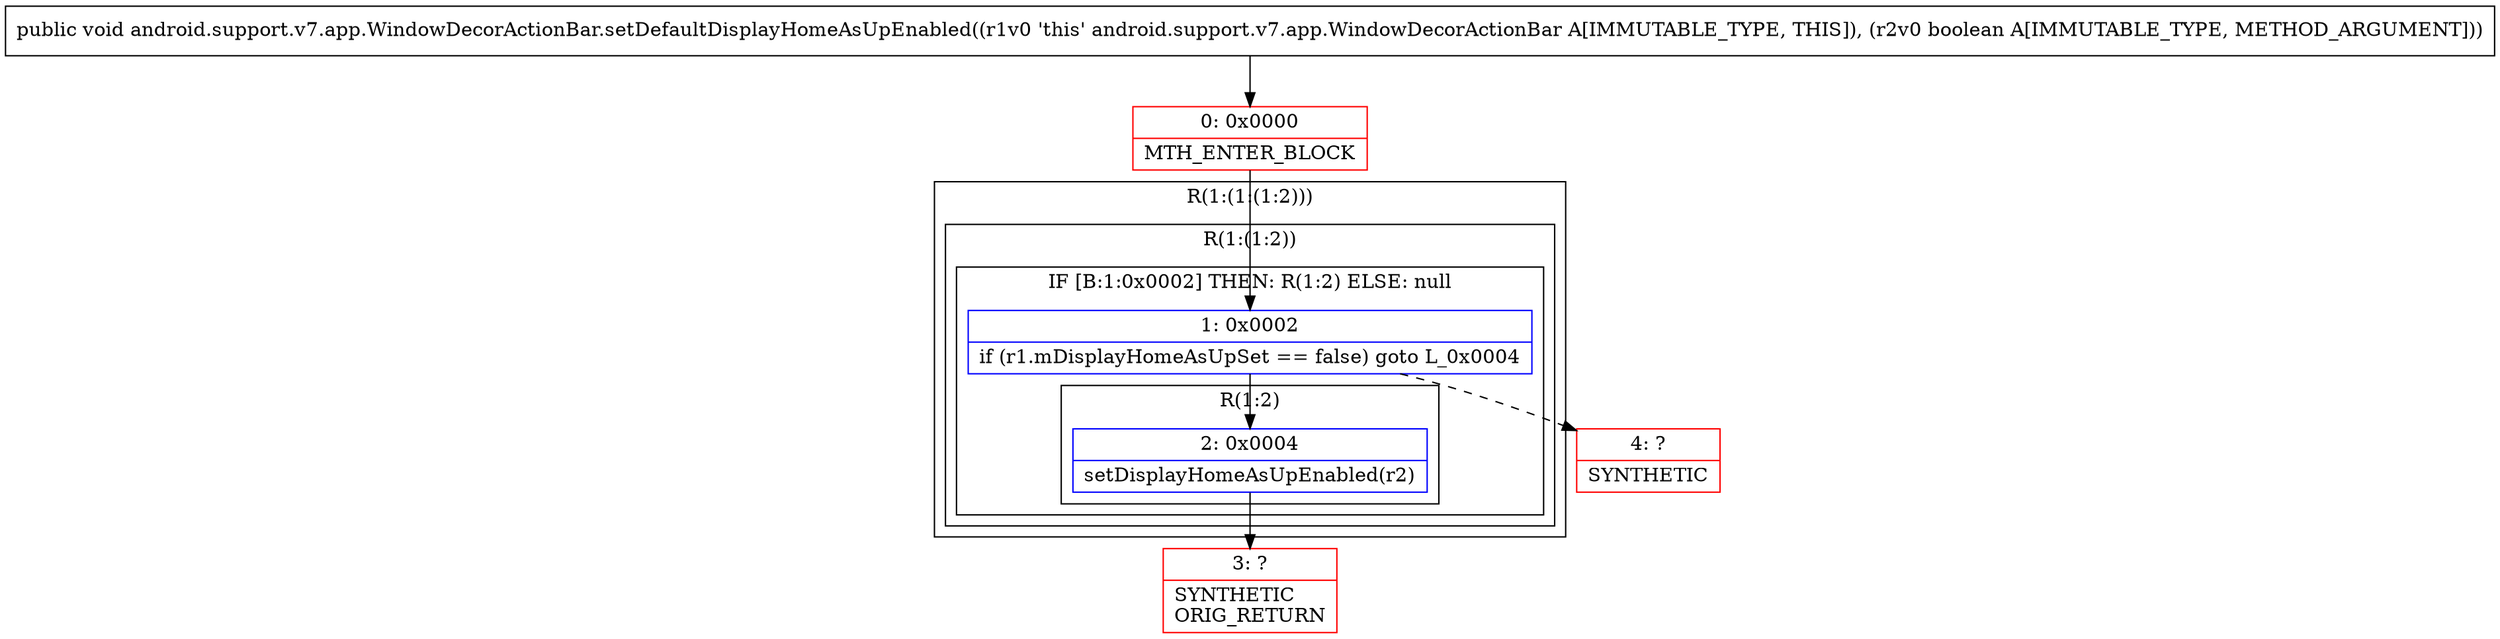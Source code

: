 digraph "CFG forandroid.support.v7.app.WindowDecorActionBar.setDefaultDisplayHomeAsUpEnabled(Z)V" {
subgraph cluster_Region_857157031 {
label = "R(1:(1:(1:2)))";
node [shape=record,color=blue];
subgraph cluster_Region_1769461495 {
label = "R(1:(1:2))";
node [shape=record,color=blue];
subgraph cluster_IfRegion_1158110212 {
label = "IF [B:1:0x0002] THEN: R(1:2) ELSE: null";
node [shape=record,color=blue];
Node_1 [shape=record,label="{1\:\ 0x0002|if (r1.mDisplayHomeAsUpSet == false) goto L_0x0004\l}"];
subgraph cluster_Region_270558593 {
label = "R(1:2)";
node [shape=record,color=blue];
Node_2 [shape=record,label="{2\:\ 0x0004|setDisplayHomeAsUpEnabled(r2)\l}"];
}
}
}
}
Node_0 [shape=record,color=red,label="{0\:\ 0x0000|MTH_ENTER_BLOCK\l}"];
Node_3 [shape=record,color=red,label="{3\:\ ?|SYNTHETIC\lORIG_RETURN\l}"];
Node_4 [shape=record,color=red,label="{4\:\ ?|SYNTHETIC\l}"];
MethodNode[shape=record,label="{public void android.support.v7.app.WindowDecorActionBar.setDefaultDisplayHomeAsUpEnabled((r1v0 'this' android.support.v7.app.WindowDecorActionBar A[IMMUTABLE_TYPE, THIS]), (r2v0 boolean A[IMMUTABLE_TYPE, METHOD_ARGUMENT])) }"];
MethodNode -> Node_0;
Node_1 -> Node_2;
Node_1 -> Node_4[style=dashed];
Node_2 -> Node_3;
Node_0 -> Node_1;
}

